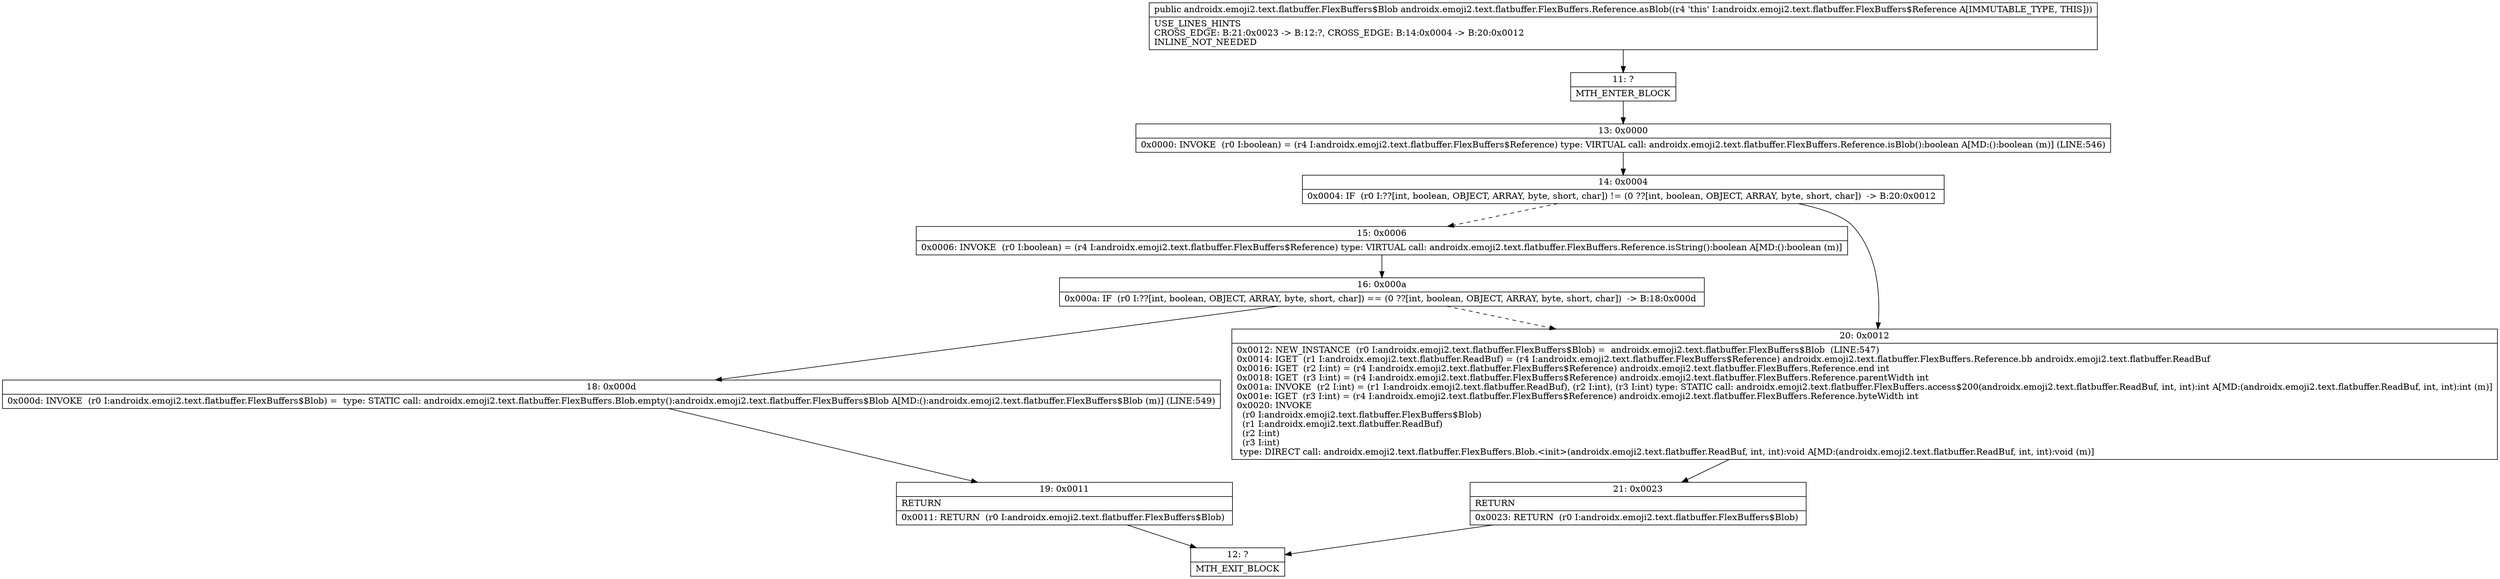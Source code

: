 digraph "CFG forandroidx.emoji2.text.flatbuffer.FlexBuffers.Reference.asBlob()Landroidx\/emoji2\/text\/flatbuffer\/FlexBuffers$Blob;" {
Node_11 [shape=record,label="{11\:\ ?|MTH_ENTER_BLOCK\l}"];
Node_13 [shape=record,label="{13\:\ 0x0000|0x0000: INVOKE  (r0 I:boolean) = (r4 I:androidx.emoji2.text.flatbuffer.FlexBuffers$Reference) type: VIRTUAL call: androidx.emoji2.text.flatbuffer.FlexBuffers.Reference.isBlob():boolean A[MD:():boolean (m)] (LINE:546)\l}"];
Node_14 [shape=record,label="{14\:\ 0x0004|0x0004: IF  (r0 I:??[int, boolean, OBJECT, ARRAY, byte, short, char]) != (0 ??[int, boolean, OBJECT, ARRAY, byte, short, char])  \-\> B:20:0x0012 \l}"];
Node_15 [shape=record,label="{15\:\ 0x0006|0x0006: INVOKE  (r0 I:boolean) = (r4 I:androidx.emoji2.text.flatbuffer.FlexBuffers$Reference) type: VIRTUAL call: androidx.emoji2.text.flatbuffer.FlexBuffers.Reference.isString():boolean A[MD:():boolean (m)]\l}"];
Node_16 [shape=record,label="{16\:\ 0x000a|0x000a: IF  (r0 I:??[int, boolean, OBJECT, ARRAY, byte, short, char]) == (0 ??[int, boolean, OBJECT, ARRAY, byte, short, char])  \-\> B:18:0x000d \l}"];
Node_18 [shape=record,label="{18\:\ 0x000d|0x000d: INVOKE  (r0 I:androidx.emoji2.text.flatbuffer.FlexBuffers$Blob) =  type: STATIC call: androidx.emoji2.text.flatbuffer.FlexBuffers.Blob.empty():androidx.emoji2.text.flatbuffer.FlexBuffers$Blob A[MD:():androidx.emoji2.text.flatbuffer.FlexBuffers$Blob (m)] (LINE:549)\l}"];
Node_19 [shape=record,label="{19\:\ 0x0011|RETURN\l|0x0011: RETURN  (r0 I:androidx.emoji2.text.flatbuffer.FlexBuffers$Blob) \l}"];
Node_12 [shape=record,label="{12\:\ ?|MTH_EXIT_BLOCK\l}"];
Node_20 [shape=record,label="{20\:\ 0x0012|0x0012: NEW_INSTANCE  (r0 I:androidx.emoji2.text.flatbuffer.FlexBuffers$Blob) =  androidx.emoji2.text.flatbuffer.FlexBuffers$Blob  (LINE:547)\l0x0014: IGET  (r1 I:androidx.emoji2.text.flatbuffer.ReadBuf) = (r4 I:androidx.emoji2.text.flatbuffer.FlexBuffers$Reference) androidx.emoji2.text.flatbuffer.FlexBuffers.Reference.bb androidx.emoji2.text.flatbuffer.ReadBuf \l0x0016: IGET  (r2 I:int) = (r4 I:androidx.emoji2.text.flatbuffer.FlexBuffers$Reference) androidx.emoji2.text.flatbuffer.FlexBuffers.Reference.end int \l0x0018: IGET  (r3 I:int) = (r4 I:androidx.emoji2.text.flatbuffer.FlexBuffers$Reference) androidx.emoji2.text.flatbuffer.FlexBuffers.Reference.parentWidth int \l0x001a: INVOKE  (r2 I:int) = (r1 I:androidx.emoji2.text.flatbuffer.ReadBuf), (r2 I:int), (r3 I:int) type: STATIC call: androidx.emoji2.text.flatbuffer.FlexBuffers.access$200(androidx.emoji2.text.flatbuffer.ReadBuf, int, int):int A[MD:(androidx.emoji2.text.flatbuffer.ReadBuf, int, int):int (m)]\l0x001e: IGET  (r3 I:int) = (r4 I:androidx.emoji2.text.flatbuffer.FlexBuffers$Reference) androidx.emoji2.text.flatbuffer.FlexBuffers.Reference.byteWidth int \l0x0020: INVOKE  \l  (r0 I:androidx.emoji2.text.flatbuffer.FlexBuffers$Blob)\l  (r1 I:androidx.emoji2.text.flatbuffer.ReadBuf)\l  (r2 I:int)\l  (r3 I:int)\l type: DIRECT call: androidx.emoji2.text.flatbuffer.FlexBuffers.Blob.\<init\>(androidx.emoji2.text.flatbuffer.ReadBuf, int, int):void A[MD:(androidx.emoji2.text.flatbuffer.ReadBuf, int, int):void (m)]\l}"];
Node_21 [shape=record,label="{21\:\ 0x0023|RETURN\l|0x0023: RETURN  (r0 I:androidx.emoji2.text.flatbuffer.FlexBuffers$Blob) \l}"];
MethodNode[shape=record,label="{public androidx.emoji2.text.flatbuffer.FlexBuffers$Blob androidx.emoji2.text.flatbuffer.FlexBuffers.Reference.asBlob((r4 'this' I:androidx.emoji2.text.flatbuffer.FlexBuffers$Reference A[IMMUTABLE_TYPE, THIS]))  | USE_LINES_HINTS\lCROSS_EDGE: B:21:0x0023 \-\> B:12:?, CROSS_EDGE: B:14:0x0004 \-\> B:20:0x0012\lINLINE_NOT_NEEDED\l}"];
MethodNode -> Node_11;Node_11 -> Node_13;
Node_13 -> Node_14;
Node_14 -> Node_15[style=dashed];
Node_14 -> Node_20;
Node_15 -> Node_16;
Node_16 -> Node_18;
Node_16 -> Node_20[style=dashed];
Node_18 -> Node_19;
Node_19 -> Node_12;
Node_20 -> Node_21;
Node_21 -> Node_12;
}

